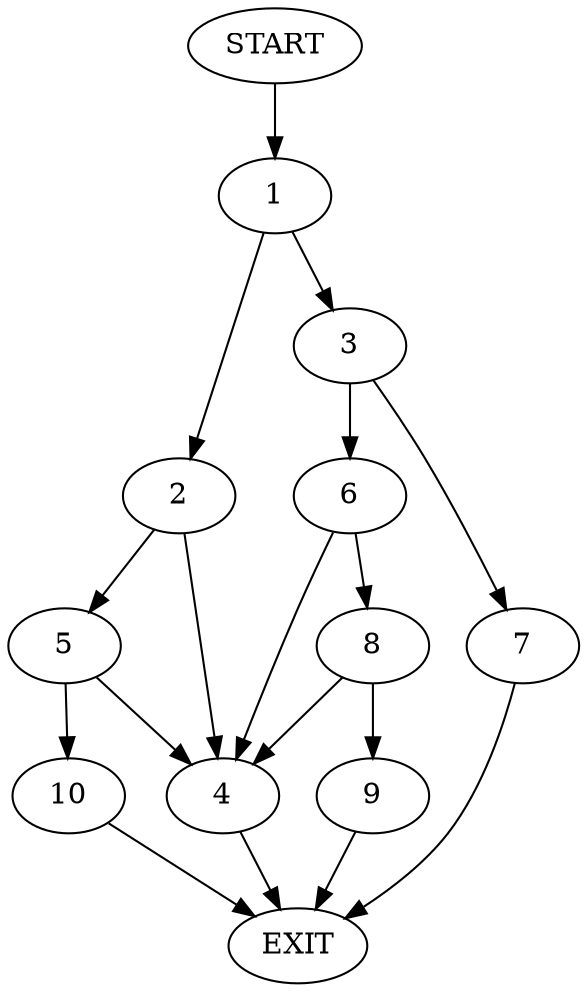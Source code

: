 digraph {
0 [label="START"]
11 [label="EXIT"]
0 -> 1
1 -> 2
1 -> 3
2 -> 4
2 -> 5
3 -> 6
3 -> 7
6 -> 8
6 -> 4
7 -> 11
4 -> 11
8 -> 9
8 -> 4
9 -> 11
5 -> 10
5 -> 4
10 -> 11
}
